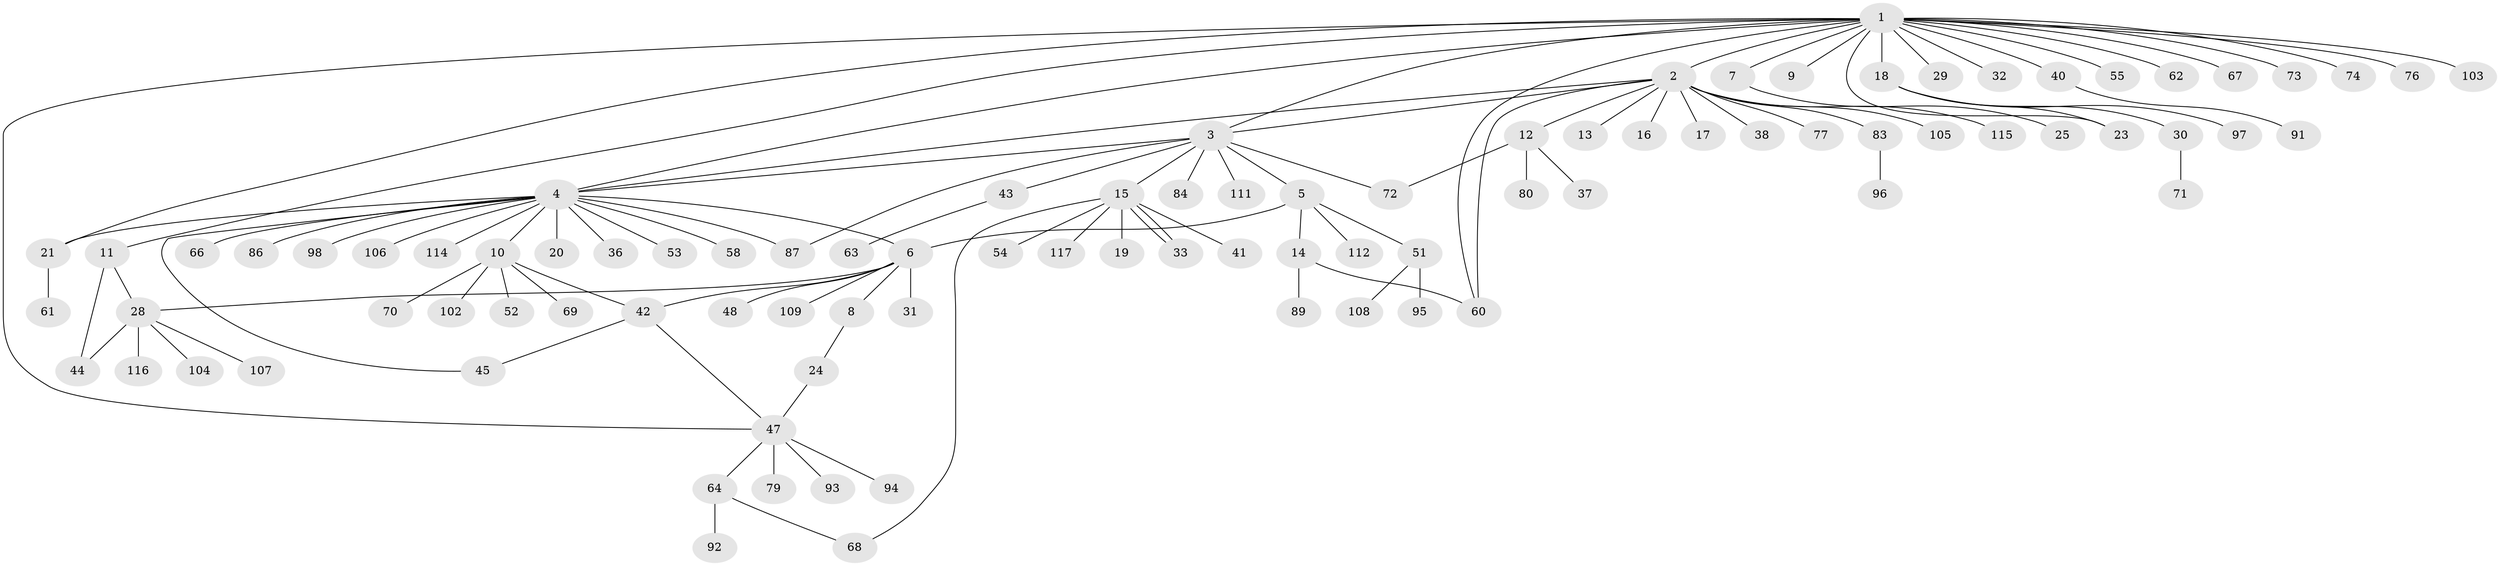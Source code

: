 // Generated by graph-tools (version 1.1) at 2025/51/02/27/25 19:51:58]
// undirected, 92 vertices, 109 edges
graph export_dot {
graph [start="1"]
  node [color=gray90,style=filled];
  1 [super="+46"];
  2 [super="+50"];
  3 [super="+35"];
  4 [super="+57"];
  5 [super="+22"];
  6 [super="+39"];
  7 [super="+100"];
  8 [super="+27"];
  9;
  10 [super="+85"];
  11;
  12 [super="+78"];
  13;
  14 [super="+56"];
  15 [super="+59"];
  16;
  17;
  18 [super="+101"];
  19;
  20;
  21 [super="+26"];
  23;
  24;
  25;
  28 [super="+34"];
  29;
  30;
  31;
  32 [super="+113"];
  33;
  36;
  37;
  38;
  40 [super="+88"];
  41;
  42 [super="+65"];
  43 [super="+49"];
  44 [super="+82"];
  45;
  47 [super="+81"];
  48;
  51;
  52 [super="+110"];
  53;
  54;
  55;
  58;
  60 [super="+90"];
  61;
  62;
  63;
  64 [super="+75"];
  66;
  67;
  68;
  69;
  70;
  71;
  72;
  73;
  74;
  76;
  77;
  79 [super="+99"];
  80;
  83;
  84;
  86;
  87 [super="+118"];
  89;
  91;
  92;
  93;
  94;
  95;
  96;
  97;
  98;
  102;
  103;
  104;
  105;
  106;
  107;
  108;
  109;
  111;
  112;
  114;
  115;
  116;
  117;
  1 -- 2;
  1 -- 4;
  1 -- 7;
  1 -- 9;
  1 -- 11;
  1 -- 18;
  1 -- 23;
  1 -- 29;
  1 -- 32;
  1 -- 40;
  1 -- 47;
  1 -- 55;
  1 -- 62;
  1 -- 67;
  1 -- 73;
  1 -- 76;
  1 -- 74;
  1 -- 103;
  1 -- 3;
  1 -- 60;
  1 -- 21;
  2 -- 3;
  2 -- 4;
  2 -- 12;
  2 -- 13;
  2 -- 16;
  2 -- 17;
  2 -- 38;
  2 -- 60;
  2 -- 77;
  2 -- 83;
  2 -- 105;
  2 -- 115;
  3 -- 4;
  3 -- 5;
  3 -- 15;
  3 -- 43;
  3 -- 72;
  3 -- 84;
  3 -- 87;
  3 -- 111;
  4 -- 6;
  4 -- 10;
  4 -- 20;
  4 -- 21;
  4 -- 36;
  4 -- 45;
  4 -- 53;
  4 -- 58;
  4 -- 86;
  4 -- 87;
  4 -- 98;
  4 -- 114;
  4 -- 66;
  4 -- 106;
  5 -- 14;
  5 -- 112;
  5 -- 51;
  5 -- 6;
  6 -- 8;
  6 -- 28;
  6 -- 31;
  6 -- 48;
  6 -- 109;
  6 -- 42;
  7 -- 25;
  8 -- 24;
  10 -- 52;
  10 -- 69;
  10 -- 70;
  10 -- 102;
  10 -- 42;
  11 -- 28;
  11 -- 44;
  12 -- 37;
  12 -- 72;
  12 -- 80;
  14 -- 60;
  14 -- 89;
  15 -- 19;
  15 -- 33;
  15 -- 33;
  15 -- 41;
  15 -- 54;
  15 -- 68;
  15 -- 117;
  18 -- 23;
  18 -- 30;
  18 -- 97;
  21 -- 61;
  24 -- 47;
  28 -- 44;
  28 -- 104;
  28 -- 107;
  28 -- 116;
  30 -- 71;
  40 -- 91;
  42 -- 45;
  42 -- 47;
  43 -- 63;
  47 -- 64;
  47 -- 79;
  47 -- 93;
  47 -- 94;
  51 -- 95;
  51 -- 108;
  64 -- 68;
  64 -- 92;
  83 -- 96;
}
